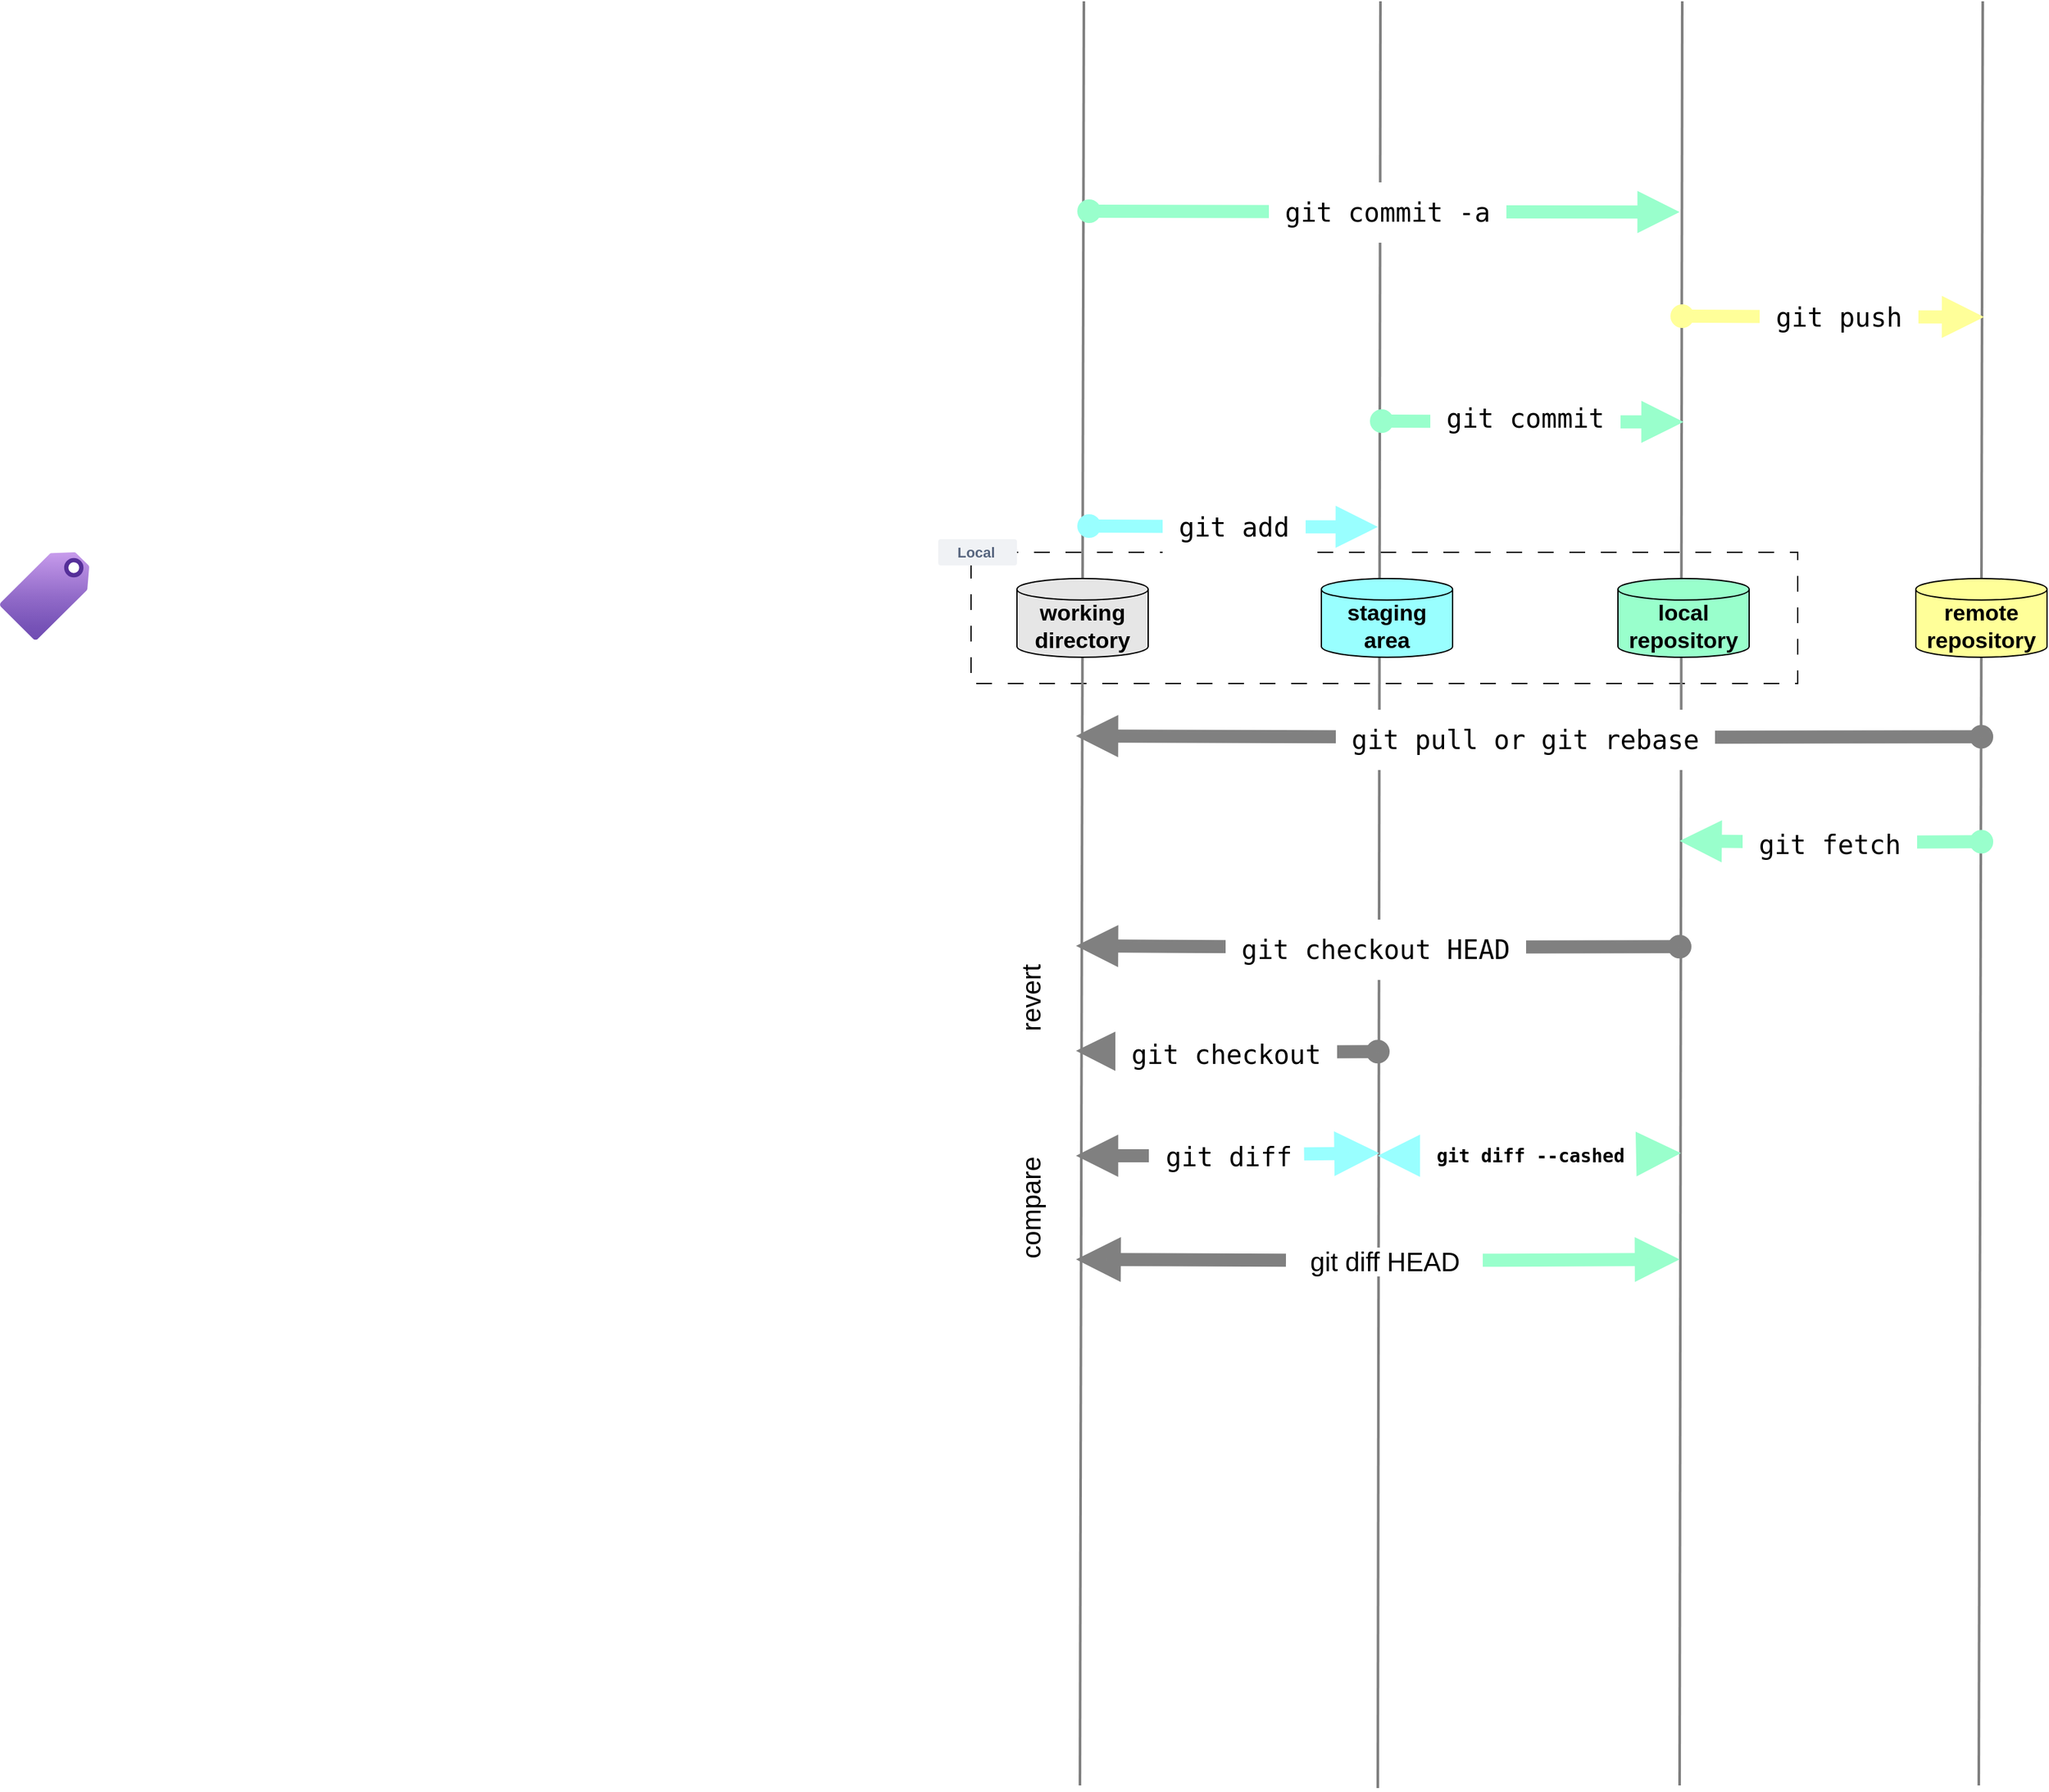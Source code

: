 <mxfile version="24.0.7" type="github" pages="2">
  <diagram name="Page-1" id="zJqC7b9IynARBR749QTm">
    <mxGraphModel dx="1410" dy="1504" grid="1" gridSize="10" guides="1" tooltips="1" connect="1" arrows="1" fold="1" page="1" pageScale="1" pageWidth="827" pageHeight="1169" math="0" shadow="0">
      <root>
        <mxCell id="0" />
        <mxCell id="1" parent="0" />
        <mxCell id="27pTSMQi8Gh_r-mLNvT4-14" value="" style="rounded=0;whiteSpace=wrap;html=1;hachureGap=4;fontFamily=Architects Daughter;fontSource=https%3A%2F%2Ffonts.googleapis.com%2Fcss%3Ffamily%3DArchitects%2BDaughter;fillColor=none;dashed=1;dashPattern=12 12;" vertex="1" parent="1">
          <mxGeometry x="-20" y="220" width="630" height="100" as="geometry" />
        </mxCell>
        <mxCell id="0hkWVxESS4iukIDbZFaX-8" value="" style="endArrow=none;html=1;rounded=0;strokeWidth=2;strokeColor=#808080;movable=1;resizable=1;rotatable=1;deletable=1;editable=1;locked=0;connectable=1;" parent="1" edge="1">
          <mxGeometry width="50" height="50" relative="1" as="geometry">
            <mxPoint x="63" y="1160" as="sourcePoint" />
            <mxPoint x="66" y="-200" as="targetPoint" />
          </mxGeometry>
        </mxCell>
        <mxCell id="0hkWVxESS4iukIDbZFaX-7" value="" style="endArrow=none;html=1;rounded=0;strokeWidth=2;strokeColor=#808080;movable=1;resizable=1;rotatable=1;deletable=1;editable=1;locked=0;connectable=1;" parent="1" edge="1">
          <mxGeometry width="50" height="50" relative="1" as="geometry">
            <mxPoint x="290" y="1162.0" as="sourcePoint" />
            <mxPoint x="292" y="-200" as="targetPoint" />
          </mxGeometry>
        </mxCell>
        <mxCell id="0hkWVxESS4iukIDbZFaX-6" value="" style="endArrow=none;html=1;rounded=0;strokeWidth=2;strokeColor=#808080;movable=1;resizable=1;rotatable=1;deletable=1;editable=1;locked=0;connectable=1;" parent="1" edge="1">
          <mxGeometry width="50" height="50" relative="1" as="geometry">
            <mxPoint x="748" y="1160" as="sourcePoint" />
            <mxPoint x="751" y="-200" as="targetPoint" />
          </mxGeometry>
        </mxCell>
        <mxCell id="0hkWVxESS4iukIDbZFaX-5" value="" style="endArrow=none;html=1;rounded=0;strokeWidth=2;strokeColor=#808080;movable=1;resizable=1;rotatable=1;deletable=1;editable=1;locked=0;connectable=1;" parent="1" edge="1">
          <mxGeometry width="50" height="50" relative="1" as="geometry">
            <mxPoint x="520" y="1160" as="sourcePoint" />
            <mxPoint x="522" y="-200" as="targetPoint" />
          </mxGeometry>
        </mxCell>
        <mxCell id="0hkWVxESS4iukIDbZFaX-1" value="&lt;b&gt;&lt;font style=&quot;font-size: 17px;&quot;&gt;working directory&lt;/font&gt;&lt;/b&gt;" style="shape=cylinder3;whiteSpace=wrap;html=1;boundedLbl=1;backgroundOutline=1;size=8.2;fillColor=#E6E6E6;flipH=0;flipV=0;movable=1;resizable=1;rotatable=1;deletable=1;editable=1;locked=0;connectable=1;" parent="1" vertex="1">
          <mxGeometry x="15" y="240" width="100" height="60" as="geometry" />
        </mxCell>
        <mxCell id="0hkWVxESS4iukIDbZFaX-2" value="&lt;b&gt;&lt;font style=&quot;font-size: 17px;&quot;&gt;remote repository&lt;/font&gt;&lt;/b&gt;" style="shape=cylinder3;whiteSpace=wrap;html=1;boundedLbl=1;backgroundOutline=1;size=8.2;fillColor=#FFFF99;flipH=0;flipV=0;movable=1;resizable=1;rotatable=1;deletable=1;editable=1;locked=0;connectable=1;" parent="1" vertex="1">
          <mxGeometry x="700" y="240" width="100" height="60" as="geometry" />
        </mxCell>
        <mxCell id="0hkWVxESS4iukIDbZFaX-3" value="&lt;b&gt;&lt;font style=&quot;font-size: 17px;&quot;&gt;local repository&lt;/font&gt;&lt;/b&gt;" style="shape=cylinder3;whiteSpace=wrap;html=1;boundedLbl=1;backgroundOutline=1;size=8.2;fillColor=#99FFCC;flipH=0;flipV=0;movable=1;resizable=1;rotatable=1;deletable=1;editable=1;locked=0;connectable=1;" parent="1" vertex="1">
          <mxGeometry x="473" y="240" width="100" height="60" as="geometry" />
        </mxCell>
        <mxCell id="0hkWVxESS4iukIDbZFaX-4" value="&lt;span style=&quot;font-size: 17px;&quot;&gt;&lt;b&gt;staging area&lt;/b&gt;&lt;/span&gt;" style="shape=cylinder3;whiteSpace=wrap;html=1;boundedLbl=1;backgroundOutline=1;size=8.2;fillColor=#99FFFF;flipH=0;flipV=0;movable=1;resizable=1;rotatable=1;deletable=1;editable=1;locked=0;connectable=1;" parent="1" vertex="1">
          <mxGeometry x="247" y="240" width="100" height="60" as="geometry" />
        </mxCell>
        <mxCell id="0hkWVxESS4iukIDbZFaX-29" value="&lt;pre&gt;&lt;br&gt;&lt;/pre&gt;" style="html=1;verticalAlign=bottom;startArrow=oval;startFill=1;endArrow=block;startSize=8;curved=0;rounded=0;shadow=0;strokeColor=#99FFCC;align=center;fontFamily=Helvetica;fontSize=11;fontColor=default;labelBackgroundColor=default;edgeStyle=orthogonalEdgeStyle;flowAnimation=0;strokeWidth=10;" parent="1" edge="1">
          <mxGeometry x="0.002" width="60" relative="1" as="geometry">
            <mxPoint x="70" y="-40.0" as="sourcePoint" />
            <mxPoint x="520" y="-39.37" as="targetPoint" />
            <mxPoint as="offset" />
          </mxGeometry>
        </mxCell>
        <mxCell id="0hkWVxESS4iukIDbZFaX-36" value="&lt;pre&gt;&lt;font style=&quot;font-size: 20px;&quot;&gt; git commit -a &lt;/font&gt;&lt;/pre&gt;" style="edgeLabel;html=1;align=center;verticalAlign=middle;resizable=0;points=[];fontFamily=Helvetica;fontSize=11;fontColor=default;labelBackgroundColor=default;" parent="0hkWVxESS4iukIDbZFaX-29" vertex="1" connectable="0">
          <mxGeometry x="0.009" y="1" relative="1" as="geometry">
            <mxPoint as="offset" />
          </mxGeometry>
        </mxCell>
        <mxCell id="0hkWVxESS4iukIDbZFaX-25" value="&lt;pre&gt;&lt;br&gt;&lt;/pre&gt;" style="html=1;verticalAlign=bottom;startArrow=oval;startFill=1;endArrow=block;startSize=8;curved=0;rounded=0;shadow=0;strokeColor=#99FFCC;align=center;fontFamily=Helvetica;fontSize=11;fontColor=default;labelBackgroundColor=default;edgeStyle=orthogonalEdgeStyle;flowAnimation=0;strokeWidth=10;" parent="1" edge="1">
          <mxGeometry x="0.002" width="60" relative="1" as="geometry">
            <mxPoint x="293.0" y="120.0" as="sourcePoint" />
            <mxPoint x="523.0" y="120.63" as="targetPoint" />
            <mxPoint as="offset" />
          </mxGeometry>
        </mxCell>
        <mxCell id="0hkWVxESS4iukIDbZFaX-34" value="&lt;pre&gt;&lt;font style=&quot;font-size: 20px;&quot;&gt; git commit &lt;/font&gt;&lt;/pre&gt;" style="edgeLabel;html=1;align=center;verticalAlign=middle;resizable=0;points=[];fontFamily=Helvetica;fontSize=11;fontColor=default;labelBackgroundColor=default;" parent="0hkWVxESS4iukIDbZFaX-25" vertex="1" connectable="0">
          <mxGeometry x="-0.06" y="4" relative="1" as="geometry">
            <mxPoint as="offset" />
          </mxGeometry>
        </mxCell>
        <mxCell id="0hkWVxESS4iukIDbZFaX-26" value="&lt;pre&gt;&lt;br&gt;&lt;/pre&gt;" style="html=1;verticalAlign=bottom;startArrow=oval;startFill=1;endArrow=block;startSize=8;curved=0;rounded=0;shadow=0;strokeColor=#99FFFF;align=center;fontFamily=Helvetica;fontSize=11;fontColor=default;labelBackgroundColor=default;edgeStyle=orthogonalEdgeStyle;flowAnimation=0;strokeWidth=10;" parent="1" edge="1">
          <mxGeometry x="0.002" width="60" relative="1" as="geometry">
            <mxPoint x="70" y="200.0" as="sourcePoint" />
            <mxPoint x="290" y="200.63" as="targetPoint" />
            <mxPoint as="offset" />
          </mxGeometry>
        </mxCell>
        <mxCell id="0hkWVxESS4iukIDbZFaX-35" value="&lt;pre&gt;&lt;font style=&quot;font-size: 20px;&quot;&gt; git add &lt;/font&gt;&lt;/pre&gt;" style="edgeLabel;html=1;align=center;verticalAlign=middle;resizable=0;points=[];fontFamily=Helvetica;fontSize=11;fontColor=default;labelBackgroundColor=default;" parent="0hkWVxESS4iukIDbZFaX-26" vertex="1" connectable="0">
          <mxGeometry x="0.007" y="1" relative="1" as="geometry">
            <mxPoint x="-1" as="offset" />
          </mxGeometry>
        </mxCell>
        <mxCell id="0hkWVxESS4iukIDbZFaX-27" value="&lt;pre&gt;&lt;br&gt;&lt;/pre&gt;" style="html=1;verticalAlign=bottom;startArrow=oval;startFill=1;endArrow=block;startSize=8;curved=0;rounded=0;shadow=0;strokeColor=#FFFF99;align=center;fontFamily=Helvetica;fontSize=11;fontColor=default;labelBackgroundColor=default;edgeStyle=orthogonalEdgeStyle;flowAnimation=0;strokeWidth=10;" parent="1" edge="1">
          <mxGeometry x="0.002" width="60" relative="1" as="geometry">
            <mxPoint x="522" y="40.0" as="sourcePoint" />
            <mxPoint x="752" y="40.63" as="targetPoint" />
            <mxPoint as="offset" />
          </mxGeometry>
        </mxCell>
        <mxCell id="0hkWVxESS4iukIDbZFaX-31" value="&lt;pre&gt;&lt;font style=&quot;font-size: 20px;&quot;&gt; git push &lt;/font&gt;&lt;/pre&gt;" style="edgeLabel;html=1;align=center;verticalAlign=middle;resizable=0;points=[];fontFamily=Helvetica;fontSize=11;fontColor=default;labelBackgroundColor=default;" parent="0hkWVxESS4iukIDbZFaX-27" vertex="1" connectable="0">
          <mxGeometry x="0.031" y="1" relative="1" as="geometry">
            <mxPoint as="offset" />
          </mxGeometry>
        </mxCell>
        <mxCell id="0hkWVxESS4iukIDbZFaX-37" value="&lt;pre&gt;&lt;br&gt;&lt;/pre&gt;" style="html=1;verticalAlign=bottom;startArrow=oval;startFill=1;endArrow=block;startSize=8;curved=0;rounded=0;shadow=0;strokeColor=#808080;align=center;fontFamily=Helvetica;fontSize=11;fontColor=default;labelBackgroundColor=default;edgeStyle=orthogonalEdgeStyle;flowAnimation=0;strokeWidth=10;" parent="1" edge="1">
          <mxGeometry x="0.002" width="60" relative="1" as="geometry">
            <mxPoint x="750" y="360.63" as="sourcePoint" />
            <mxPoint x="60" y="360" as="targetPoint" />
            <mxPoint as="offset" />
          </mxGeometry>
        </mxCell>
        <mxCell id="0hkWVxESS4iukIDbZFaX-38" value="&lt;pre&gt;&lt;font style=&quot;font-size: 20px;&quot;&gt; git pull or git rebase &lt;/font&gt;&lt;/pre&gt;" style="edgeLabel;html=1;align=center;verticalAlign=middle;resizable=0;points=[];fontFamily=Helvetica;fontSize=11;fontColor=default;labelBackgroundColor=default;" parent="0hkWVxESS4iukIDbZFaX-37" vertex="1" connectable="0">
          <mxGeometry x="0.007" y="1" relative="1" as="geometry">
            <mxPoint x="-1" as="offset" />
          </mxGeometry>
        </mxCell>
        <mxCell id="0hkWVxESS4iukIDbZFaX-40" value="&lt;pre&gt;&lt;br&gt;&lt;/pre&gt;" style="html=1;verticalAlign=bottom;startArrow=oval;startFill=1;endArrow=block;startSize=8;curved=0;rounded=0;shadow=0;strokeColor=#99FFCC;align=center;fontFamily=Helvetica;fontSize=11;fontColor=default;labelBackgroundColor=default;edgeStyle=orthogonalEdgeStyle;flowAnimation=0;strokeWidth=10;" parent="1" edge="1">
          <mxGeometry x="0.002" width="60" relative="1" as="geometry">
            <mxPoint x="750" y="440.63" as="sourcePoint" />
            <mxPoint x="520" y="440" as="targetPoint" />
            <mxPoint as="offset" />
          </mxGeometry>
        </mxCell>
        <mxCell id="0hkWVxESS4iukIDbZFaX-41" value="&lt;pre&gt;&lt;font style=&quot;font-size: 20px;&quot;&gt; git fetch &lt;/font&gt;&lt;/pre&gt;" style="edgeLabel;html=1;align=center;verticalAlign=middle;resizable=0;points=[];fontFamily=Helvetica;fontSize=11;fontColor=default;labelBackgroundColor=default;" parent="0hkWVxESS4iukIDbZFaX-40" vertex="1" connectable="0">
          <mxGeometry x="0.007" y="1" relative="1" as="geometry">
            <mxPoint x="-1" as="offset" />
          </mxGeometry>
        </mxCell>
        <mxCell id="0hkWVxESS4iukIDbZFaX-42" value="&lt;pre&gt;&lt;br&gt;&lt;/pre&gt;" style="html=1;verticalAlign=bottom;startArrow=oval;startFill=1;endArrow=block;startSize=8;curved=0;rounded=0;shadow=0;strokeColor=#808080;align=center;fontFamily=Helvetica;fontSize=11;fontColor=default;labelBackgroundColor=default;edgeStyle=orthogonalEdgeStyle;flowAnimation=0;strokeWidth=10;" parent="1" edge="1">
          <mxGeometry x="0.002" width="60" relative="1" as="geometry">
            <mxPoint x="520" y="520.63" as="sourcePoint" />
            <mxPoint x="60" y="520" as="targetPoint" />
            <mxPoint as="offset" />
          </mxGeometry>
        </mxCell>
        <mxCell id="0hkWVxESS4iukIDbZFaX-43" value="&lt;pre&gt;&lt;font style=&quot;font-size: 20px;&quot;&gt; git checkout HEAD &lt;/font&gt;&lt;/pre&gt;" style="edgeLabel;html=1;align=center;verticalAlign=middle;resizable=0;points=[];fontFamily=Helvetica;fontSize=11;fontColor=default;labelBackgroundColor=default;" parent="0hkWVxESS4iukIDbZFaX-42" vertex="1" connectable="0">
          <mxGeometry x="0.007" y="1" relative="1" as="geometry">
            <mxPoint x="-1" as="offset" />
          </mxGeometry>
        </mxCell>
        <mxCell id="0hkWVxESS4iukIDbZFaX-44" value="&lt;pre&gt;&lt;br&gt;&lt;/pre&gt;" style="html=1;verticalAlign=bottom;startArrow=oval;startFill=1;endArrow=block;startSize=8;curved=0;rounded=0;shadow=0;strokeColor=#808080;align=center;fontFamily=Helvetica;fontSize=11;fontColor=default;labelBackgroundColor=default;edgeStyle=orthogonalEdgeStyle;flowAnimation=0;strokeWidth=10;" parent="1" edge="1">
          <mxGeometry x="0.002" width="60" relative="1" as="geometry">
            <mxPoint x="290" y="600.63" as="sourcePoint" />
            <mxPoint x="60" y="600" as="targetPoint" />
            <mxPoint as="offset" />
          </mxGeometry>
        </mxCell>
        <mxCell id="0hkWVxESS4iukIDbZFaX-45" value="&lt;pre&gt;&lt;font style=&quot;font-size: 20px;&quot;&gt; git checkout &lt;/font&gt;&lt;/pre&gt;" style="edgeLabel;html=1;align=center;verticalAlign=middle;resizable=0;points=[];fontFamily=Helvetica;fontSize=11;fontColor=default;labelBackgroundColor=default;" parent="0hkWVxESS4iukIDbZFaX-44" vertex="1" connectable="0">
          <mxGeometry x="0.007" y="1" relative="1" as="geometry">
            <mxPoint x="-1" as="offset" />
          </mxGeometry>
        </mxCell>
        <mxCell id="0hkWVxESS4iukIDbZFaX-47" value="&lt;font style=&quot;font-size: 20px;&quot;&gt;revert&lt;/font&gt;" style="text;html=1;align=center;verticalAlign=middle;resizable=0;points=[];autosize=1;strokeColor=none;fillColor=none;fontFamily=Helvetica;fontSize=11;fontColor=default;labelBackgroundColor=default;horizontal=0;" parent="1" vertex="1">
          <mxGeometry x="-10" y="540" width="70" height="40" as="geometry" />
        </mxCell>
        <mxCell id="0hkWVxESS4iukIDbZFaX-56" value="&lt;font style=&quot;font-size: 20px;&quot;&gt;compare&lt;/font&gt;" style="text;html=1;align=center;verticalAlign=middle;resizable=0;points=[];autosize=1;strokeColor=none;fillColor=none;fontFamily=Helvetica;fontSize=11;fontColor=default;labelBackgroundColor=default;horizontal=0;" parent="1" vertex="1">
          <mxGeometry y="675" width="50" height="90" as="geometry" />
        </mxCell>
        <mxCell id="27pTSMQi8Gh_r-mLNvT4-8" value="" style="group" vertex="1" connectable="0" parent="1">
          <mxGeometry x="60.0" y="740" width="460.0" height="40" as="geometry" />
        </mxCell>
        <mxCell id="0hkWVxESS4iukIDbZFaX-55" value="" style="edgeStyle=none;orthogonalLoop=1;jettySize=auto;html=1;endArrow=none;startArrow=block;endSize=8;startSize=8;rounded=0;shadow=0;strokeColor=#808080;align=center;verticalAlign=middle;fontFamily=Helvetica;fontSize=11;fontColor=default;labelBackgroundColor=default;flowAnimation=0;curved=1;strokeWidth=10;startFill=1;endFill=0;" parent="27pTSMQi8Gh_r-mLNvT4-8" edge="1" target="27pTSMQi8Gh_r-mLNvT4-6">
          <mxGeometry width="100" relative="1" as="geometry">
            <mxPoint y="19" as="sourcePoint" />
            <mxPoint x="140.0" y="19" as="targetPoint" />
            <Array as="points" />
          </mxGeometry>
        </mxCell>
        <mxCell id="27pTSMQi8Gh_r-mLNvT4-6" value="&lt;span style=&quot;font-family: Helvetica; font-size: 20px; background-color: rgb(255, 255, 255);&quot;&gt;&amp;nbsp;git&amp;nbsp;diff HEAD&amp;nbsp;&lt;/span&gt;" style="text;html=1;align=center;verticalAlign=middle;resizable=0;points=[];autosize=1;strokeColor=none;fillColor=none;fontFamily=Architects Daughter;fontSource=https%3A%2F%2Ffonts.googleapis.com%2Fcss%3Ffamily%3DArchitects%2BDaughter;flipH=0;flipV=1;" vertex="1" parent="27pTSMQi8Gh_r-mLNvT4-8">
          <mxGeometry x="160.0" width="150" height="40" as="geometry" />
        </mxCell>
        <UserObject label="" id="27pTSMQi8Gh_r-mLNvT4-7">
          <mxCell style="edgeStyle=none;orthogonalLoop=1;jettySize=auto;html=1;endArrow=none;startArrow=block;endSize=8;startSize=8;rounded=0;shadow=0;strokeColor=#99FFCC;align=center;verticalAlign=middle;fontFamily=Helvetica;fontSize=11;fontColor=default;labelBackgroundColor=default;flowAnimation=0;curved=0;strokeWidth=10;startFill=1;endFill=0;jumpStyle=none;" edge="1" parent="27pTSMQi8Gh_r-mLNvT4-8" target="27pTSMQi8Gh_r-mLNvT4-6">
            <mxGeometry width="100" relative="1" as="geometry">
              <mxPoint x="460.0" y="19" as="sourcePoint" />
              <mxPoint x="340.0" y="19" as="targetPoint" />
              <Array as="points" />
            </mxGeometry>
          </mxCell>
        </UserObject>
        <mxCell id="27pTSMQi8Gh_r-mLNvT4-9" value="" style="group" vertex="1" connectable="0" parent="1">
          <mxGeometry x="60" y="650" width="231" height="60" as="geometry" />
        </mxCell>
        <UserObject label="" id="0hkWVxESS4iukIDbZFaX-51">
          <mxCell style="edgeStyle=none;orthogonalLoop=1;jettySize=auto;html=1;endArrow=none;startArrow=block;rounded=0;shadow=0;strokeColor=#808080;align=center;verticalAlign=middle;fontFamily=Helvetica;fontSize=11;fontColor=default;labelBackgroundColor=default;flowAnimation=0;curved=0;strokeWidth=10;startFill=1;endFill=0;jumpStyle=none;" parent="27pTSMQi8Gh_r-mLNvT4-9" edge="1" target="27pTSMQi8Gh_r-mLNvT4-4">
            <mxGeometry width="100" relative="1" as="geometry">
              <mxPoint y="30" as="sourcePoint" />
              <mxPoint x="80" y="30" as="targetPoint" />
              <Array as="points" />
            </mxGeometry>
          </mxCell>
        </UserObject>
        <UserObject label="" id="27pTSMQi8Gh_r-mLNvT4-3">
          <mxCell style="edgeStyle=none;orthogonalLoop=1;jettySize=auto;html=1;endArrow=none;startArrow=block;endSize=8;startSize=8;rounded=0;shadow=0;strokeColor=#99FFFF;align=center;verticalAlign=middle;fontFamily=Helvetica;fontSize=11;fontColor=default;labelBackgroundColor=default;flowAnimation=0;curved=0;strokeWidth=10;startFill=1;endFill=0;jumpStyle=none;entryX=0.986;entryY=0.478;entryDx=0;entryDy=0;entryPerimeter=0;" edge="1" parent="27pTSMQi8Gh_r-mLNvT4-9" target="27pTSMQi8Gh_r-mLNvT4-4">
            <mxGeometry width="100" relative="1" as="geometry">
              <mxPoint x="231" y="28" as="sourcePoint" />
              <mxPoint x="180" y="28" as="targetPoint" />
              <Array as="points" />
            </mxGeometry>
          </mxCell>
        </UserObject>
        <mxCell id="27pTSMQi8Gh_r-mLNvT4-4" value="&lt;pre&gt;&lt;font style=&quot;font-size: 20px;&quot;&gt;git diff&lt;/font&gt;&lt;/pre&gt;" style="text;html=1;align=center;verticalAlign=middle;resizable=0;points=[];autosize=1;strokeColor=none;fillColor=none;fontFamily=Architects Daughter;fontSource=https%3A%2F%2Ffonts.googleapis.com%2Fcss%3Ffamily%3DArchitects%2BDaughter;gradientColor=none;" vertex="1" parent="27pTSMQi8Gh_r-mLNvT4-9">
          <mxGeometry x="55.5" width="120" height="60" as="geometry" />
        </mxCell>
        <mxCell id="27pTSMQi8Gh_r-mLNvT4-10" value="" style="group" vertex="1" connectable="0" parent="1">
          <mxGeometry x="290" y="650" width="231" height="60" as="geometry" />
        </mxCell>
        <UserObject label="" id="27pTSMQi8Gh_r-mLNvT4-11">
          <mxCell style="edgeStyle=none;orthogonalLoop=1;jettySize=auto;html=1;endArrow=none;startArrow=block;rounded=0;shadow=0;strokeColor=#99FFFF;align=center;verticalAlign=middle;fontFamily=Helvetica;fontSize=11;fontColor=default;labelBackgroundColor=default;flowAnimation=0;curved=0;strokeWidth=10;startFill=1;endFill=0;jumpStyle=none;" edge="1" parent="27pTSMQi8Gh_r-mLNvT4-10" target="27pTSMQi8Gh_r-mLNvT4-13">
            <mxGeometry width="100" relative="1" as="geometry">
              <mxPoint y="30" as="sourcePoint" />
              <mxPoint x="80" y="30" as="targetPoint" />
              <Array as="points" />
            </mxGeometry>
          </mxCell>
        </UserObject>
        <UserObject label="" id="27pTSMQi8Gh_r-mLNvT4-12">
          <mxCell style="edgeStyle=none;orthogonalLoop=1;jettySize=auto;html=1;endArrow=none;startArrow=block;endSize=8;startSize=8;rounded=0;shadow=0;strokeColor=#99FFCC;align=center;verticalAlign=middle;fontFamily=Helvetica;fontSize=11;fontColor=default;labelBackgroundColor=default;flowAnimation=0;curved=0;strokeWidth=10;startFill=1;endFill=0;jumpStyle=none;entryX=0.986;entryY=0.478;entryDx=0;entryDy=0;entryPerimeter=0;" edge="1" parent="27pTSMQi8Gh_r-mLNvT4-10" target="27pTSMQi8Gh_r-mLNvT4-13">
            <mxGeometry width="100" relative="1" as="geometry">
              <mxPoint x="231" y="28" as="sourcePoint" />
              <mxPoint x="180" y="28" as="targetPoint" />
              <Array as="points" />
            </mxGeometry>
          </mxCell>
        </UserObject>
        <mxCell id="27pTSMQi8Gh_r-mLNvT4-13" value="&lt;pre style=&quot;font-size: 14px;&quot;&gt;&lt;font style=&quot;font-size: 14px;&quot;&gt;git diff --cashed&lt;/font&gt;&lt;/pre&gt;" style="text;html=1;align=center;verticalAlign=middle;resizable=0;points=[];autosize=1;strokeColor=none;fillColor=none;fontFamily=Architects Daughter;fontSource=https%3A%2F%2Ffonts.googleapis.com%2Fcss%3Ffamily%3DArchitects%2BDaughter;gradientColor=none;fontStyle=1;fontSize=14;" vertex="1" parent="27pTSMQi8Gh_r-mLNvT4-10">
          <mxGeometry x="30.5" width="170" height="60" as="geometry" />
        </mxCell>
        <mxCell id="27pTSMQi8Gh_r-mLNvT4-18" value="" style="image;aspect=fixed;html=1;points=[];align=center;fontSize=12;image=img/lib/azure2/general/Tag.svg;" vertex="1" parent="1">
          <mxGeometry x="-760" y="220" width="68" height="66.8" as="geometry" />
        </mxCell>
        <mxCell id="27pTSMQi8Gh_r-mLNvT4-19" value="Local&amp;nbsp;" style="dashed=0;html=1;fillColor=#F0F2F5;strokeColor=none;align=center;rounded=1;arcSize=10;fontColor=#596780;fontStyle=1;fontSize=11;shadow=0" vertex="1" parent="1">
          <mxGeometry x="-45" y="210" width="60" height="20" as="geometry" />
        </mxCell>
      </root>
    </mxGraphModel>
  </diagram>
  <diagram id="MjuzoO2JLiGAHE04lup4" name="git diff">
    <mxGraphModel dx="1050" dy="569" grid="1" gridSize="10" guides="1" tooltips="1" connect="1" arrows="1" fold="1" page="1" pageScale="1" pageWidth="827" pageHeight="1169" math="0" shadow="0">
      <root>
        <mxCell id="0" />
        <mxCell id="1" parent="0" />
      </root>
    </mxGraphModel>
  </diagram>
</mxfile>

